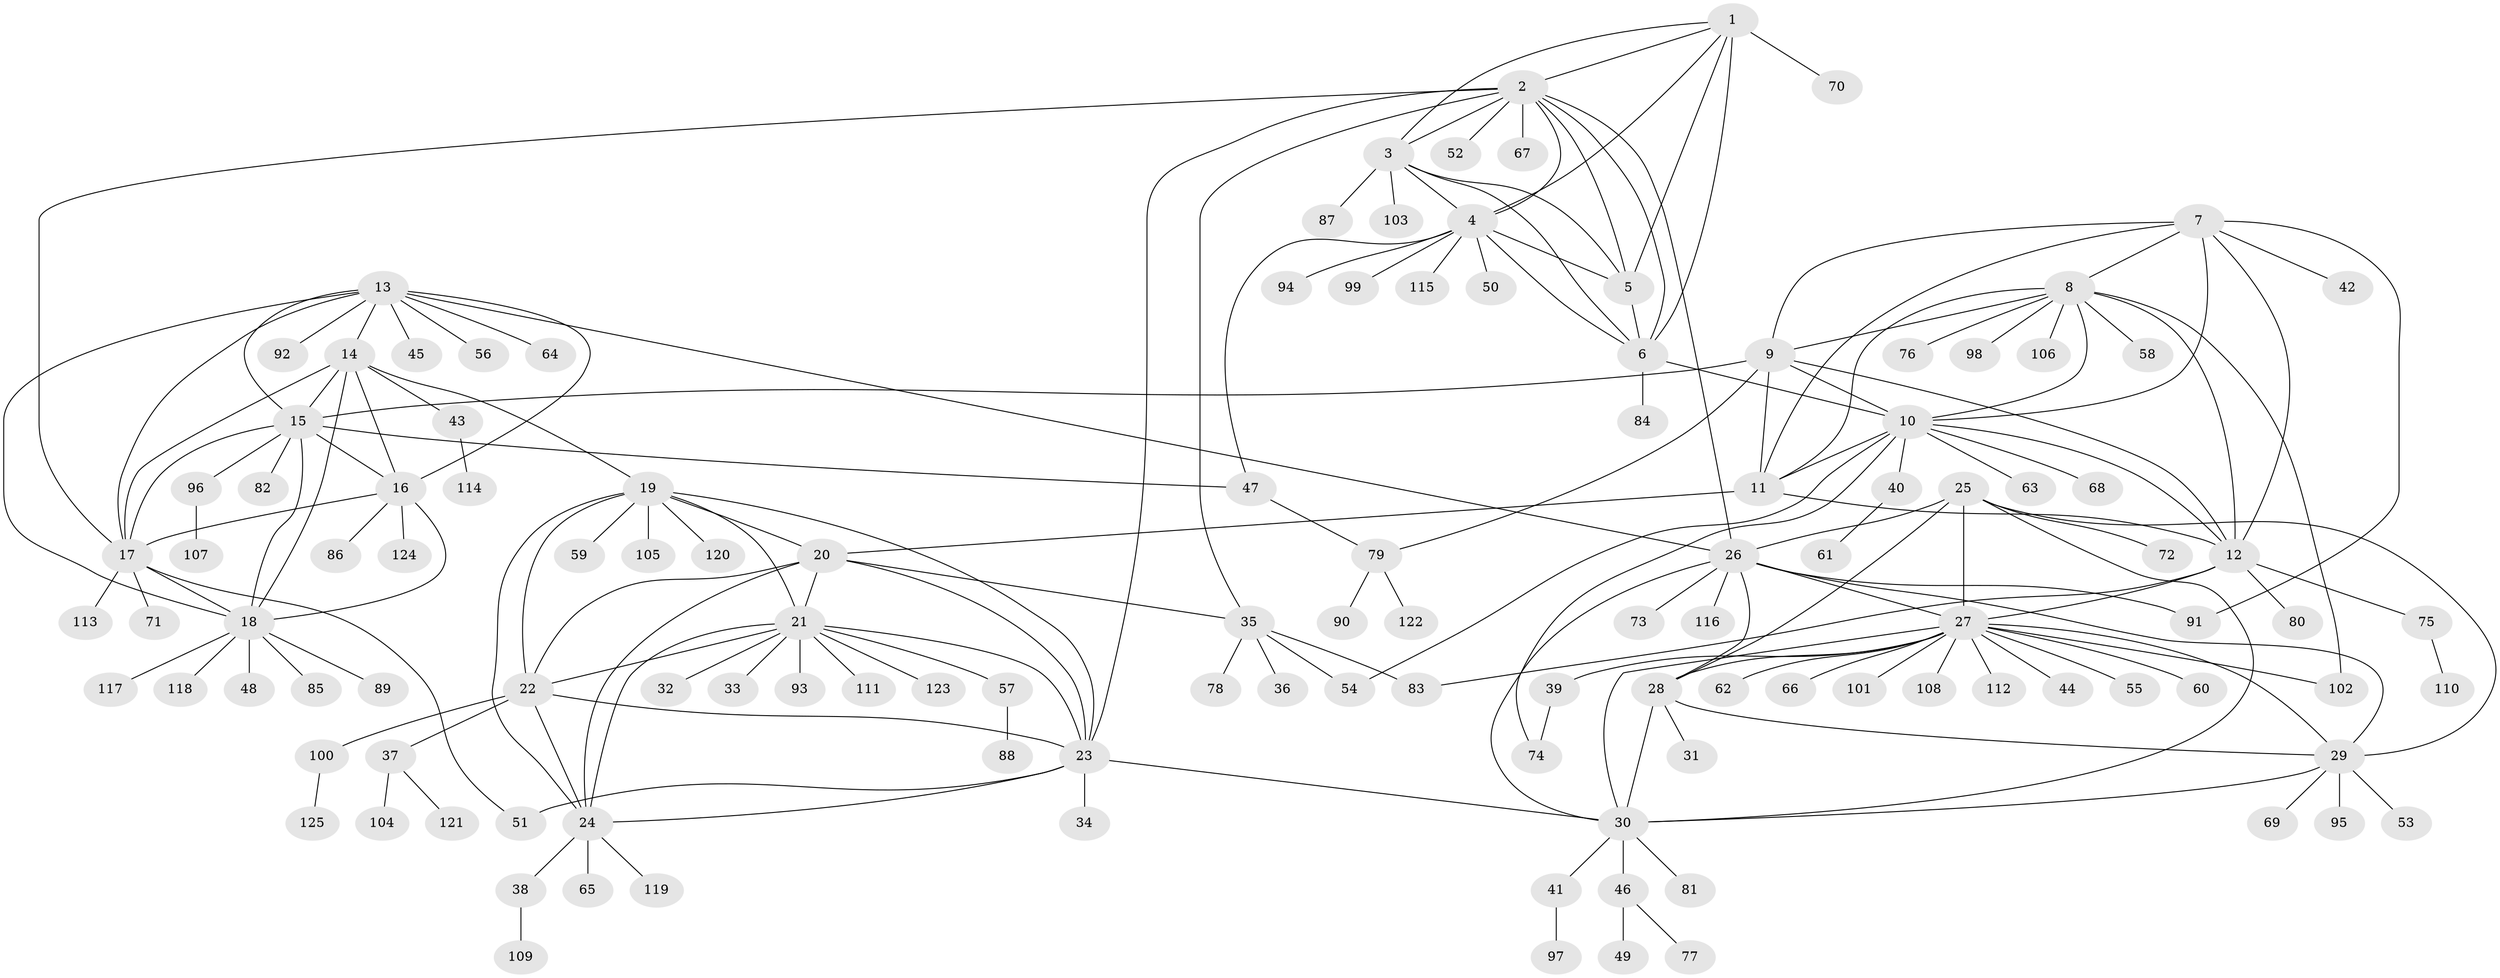 // coarse degree distribution, {4: 0.01020408163265306, 9: 0.04081632653061224, 5: 0.030612244897959183, 8: 0.04081632653061224, 6: 0.04081632653061224, 10: 0.05102040816326531, 7: 0.02040816326530612, 13: 0.01020408163265306, 1: 0.6632653061224489, 2: 0.08163265306122448, 3: 0.01020408163265306}
// Generated by graph-tools (version 1.1) at 2025/24/03/03/25 07:24:14]
// undirected, 125 vertices, 189 edges
graph export_dot {
graph [start="1"]
  node [color=gray90,style=filled];
  1;
  2;
  3;
  4;
  5;
  6;
  7;
  8;
  9;
  10;
  11;
  12;
  13;
  14;
  15;
  16;
  17;
  18;
  19;
  20;
  21;
  22;
  23;
  24;
  25;
  26;
  27;
  28;
  29;
  30;
  31;
  32;
  33;
  34;
  35;
  36;
  37;
  38;
  39;
  40;
  41;
  42;
  43;
  44;
  45;
  46;
  47;
  48;
  49;
  50;
  51;
  52;
  53;
  54;
  55;
  56;
  57;
  58;
  59;
  60;
  61;
  62;
  63;
  64;
  65;
  66;
  67;
  68;
  69;
  70;
  71;
  72;
  73;
  74;
  75;
  76;
  77;
  78;
  79;
  80;
  81;
  82;
  83;
  84;
  85;
  86;
  87;
  88;
  89;
  90;
  91;
  92;
  93;
  94;
  95;
  96;
  97;
  98;
  99;
  100;
  101;
  102;
  103;
  104;
  105;
  106;
  107;
  108;
  109;
  110;
  111;
  112;
  113;
  114;
  115;
  116;
  117;
  118;
  119;
  120;
  121;
  122;
  123;
  124;
  125;
  1 -- 2;
  1 -- 3;
  1 -- 4;
  1 -- 5;
  1 -- 6;
  1 -- 70;
  2 -- 3;
  2 -- 4;
  2 -- 5;
  2 -- 6;
  2 -- 17;
  2 -- 23;
  2 -- 26;
  2 -- 35;
  2 -- 52;
  2 -- 67;
  3 -- 4;
  3 -- 5;
  3 -- 6;
  3 -- 87;
  3 -- 103;
  4 -- 5;
  4 -- 6;
  4 -- 47;
  4 -- 50;
  4 -- 94;
  4 -- 99;
  4 -- 115;
  5 -- 6;
  6 -- 10;
  6 -- 84;
  7 -- 8;
  7 -- 9;
  7 -- 10;
  7 -- 11;
  7 -- 12;
  7 -- 42;
  7 -- 91;
  8 -- 9;
  8 -- 10;
  8 -- 11;
  8 -- 12;
  8 -- 58;
  8 -- 76;
  8 -- 98;
  8 -- 102;
  8 -- 106;
  9 -- 10;
  9 -- 11;
  9 -- 12;
  9 -- 15;
  9 -- 79;
  10 -- 11;
  10 -- 12;
  10 -- 40;
  10 -- 54;
  10 -- 63;
  10 -- 68;
  10 -- 74;
  11 -- 12;
  11 -- 20;
  12 -- 27;
  12 -- 75;
  12 -- 80;
  12 -- 83;
  13 -- 14;
  13 -- 15;
  13 -- 16;
  13 -- 17;
  13 -- 18;
  13 -- 26;
  13 -- 45;
  13 -- 56;
  13 -- 64;
  13 -- 92;
  14 -- 15;
  14 -- 16;
  14 -- 17;
  14 -- 18;
  14 -- 19;
  14 -- 43;
  15 -- 16;
  15 -- 17;
  15 -- 18;
  15 -- 47;
  15 -- 82;
  15 -- 96;
  16 -- 17;
  16 -- 18;
  16 -- 86;
  16 -- 124;
  17 -- 18;
  17 -- 51;
  17 -- 71;
  17 -- 113;
  18 -- 48;
  18 -- 85;
  18 -- 89;
  18 -- 117;
  18 -- 118;
  19 -- 20;
  19 -- 21;
  19 -- 22;
  19 -- 23;
  19 -- 24;
  19 -- 59;
  19 -- 105;
  19 -- 120;
  20 -- 21;
  20 -- 22;
  20 -- 23;
  20 -- 24;
  20 -- 35;
  21 -- 22;
  21 -- 23;
  21 -- 24;
  21 -- 32;
  21 -- 33;
  21 -- 57;
  21 -- 93;
  21 -- 111;
  21 -- 123;
  22 -- 23;
  22 -- 24;
  22 -- 37;
  22 -- 100;
  23 -- 24;
  23 -- 30;
  23 -- 34;
  23 -- 51;
  24 -- 38;
  24 -- 65;
  24 -- 119;
  25 -- 26;
  25 -- 27;
  25 -- 28;
  25 -- 29;
  25 -- 30;
  25 -- 72;
  26 -- 27;
  26 -- 28;
  26 -- 29;
  26 -- 30;
  26 -- 73;
  26 -- 91;
  26 -- 116;
  27 -- 28;
  27 -- 29;
  27 -- 30;
  27 -- 39;
  27 -- 44;
  27 -- 55;
  27 -- 60;
  27 -- 62;
  27 -- 66;
  27 -- 101;
  27 -- 102;
  27 -- 108;
  27 -- 112;
  28 -- 29;
  28 -- 30;
  28 -- 31;
  29 -- 30;
  29 -- 53;
  29 -- 69;
  29 -- 95;
  30 -- 41;
  30 -- 46;
  30 -- 81;
  35 -- 36;
  35 -- 54;
  35 -- 78;
  35 -- 83;
  37 -- 104;
  37 -- 121;
  38 -- 109;
  39 -- 74;
  40 -- 61;
  41 -- 97;
  43 -- 114;
  46 -- 49;
  46 -- 77;
  47 -- 79;
  57 -- 88;
  75 -- 110;
  79 -- 90;
  79 -- 122;
  96 -- 107;
  100 -- 125;
}
